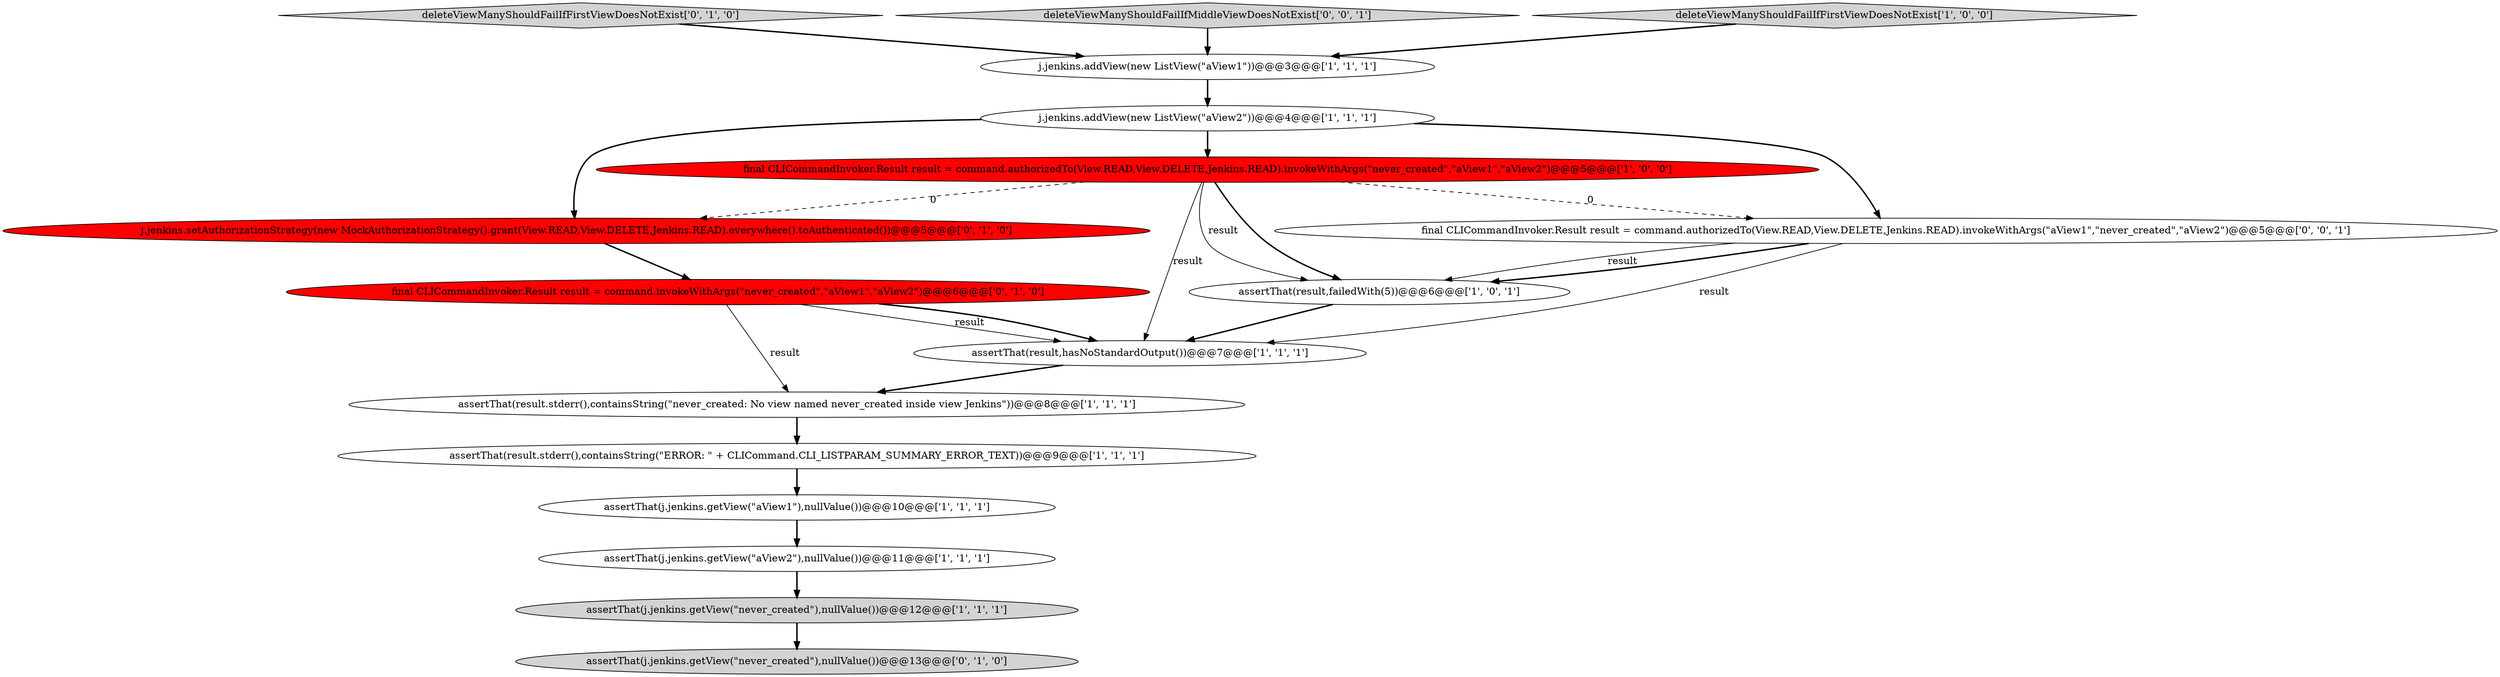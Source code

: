 digraph {
2 [style = filled, label = "assertThat(j.jenkins.getView(\"aView2\"),nullValue())@@@11@@@['1', '1', '1']", fillcolor = white, shape = ellipse image = "AAA0AAABBB1BBB"];
9 [style = filled, label = "j.jenkins.addView(new ListView(\"aView2\"))@@@4@@@['1', '1', '1']", fillcolor = white, shape = ellipse image = "AAA0AAABBB1BBB"];
1 [style = filled, label = "assertThat(j.jenkins.getView(\"never_created\"),nullValue())@@@12@@@['1', '1', '1']", fillcolor = lightgray, shape = ellipse image = "AAA0AAABBB1BBB"];
8 [style = filled, label = "assertThat(j.jenkins.getView(\"aView1\"),nullValue())@@@10@@@['1', '1', '1']", fillcolor = white, shape = ellipse image = "AAA0AAABBB1BBB"];
4 [style = filled, label = "assertThat(result,failedWith(5))@@@6@@@['1', '0', '1']", fillcolor = white, shape = ellipse image = "AAA0AAABBB1BBB"];
16 [style = filled, label = "final CLICommandInvoker.Result result = command.authorizedTo(View.READ,View.DELETE,Jenkins.READ).invokeWithArgs(\"aView1\",\"never_created\",\"aView2\")@@@5@@@['0', '0', '1']", fillcolor = white, shape = ellipse image = "AAA0AAABBB3BBB"];
3 [style = filled, label = "j.jenkins.addView(new ListView(\"aView1\"))@@@3@@@['1', '1', '1']", fillcolor = white, shape = ellipse image = "AAA0AAABBB1BBB"];
12 [style = filled, label = "final CLICommandInvoker.Result result = command.invokeWithArgs(\"never_created\",\"aView1\",\"aView2\")@@@6@@@['0', '1', '0']", fillcolor = red, shape = ellipse image = "AAA1AAABBB2BBB"];
13 [style = filled, label = "deleteViewManyShouldFailIfFirstViewDoesNotExist['0', '1', '0']", fillcolor = lightgray, shape = diamond image = "AAA0AAABBB2BBB"];
14 [style = filled, label = "assertThat(j.jenkins.getView(\"never_created\"),nullValue())@@@13@@@['0', '1', '0']", fillcolor = lightgray, shape = ellipse image = "AAA0AAABBB2BBB"];
15 [style = filled, label = "deleteViewManyShouldFailIfMiddleViewDoesNotExist['0', '0', '1']", fillcolor = lightgray, shape = diamond image = "AAA0AAABBB3BBB"];
10 [style = filled, label = "assertThat(result,hasNoStandardOutput())@@@7@@@['1', '1', '1']", fillcolor = white, shape = ellipse image = "AAA0AAABBB1BBB"];
7 [style = filled, label = "assertThat(result.stderr(),containsString(\"never_created: No view named never_created inside view Jenkins\"))@@@8@@@['1', '1', '1']", fillcolor = white, shape = ellipse image = "AAA0AAABBB1BBB"];
5 [style = filled, label = "deleteViewManyShouldFailIfFirstViewDoesNotExist['1', '0', '0']", fillcolor = lightgray, shape = diamond image = "AAA0AAABBB1BBB"];
6 [style = filled, label = "final CLICommandInvoker.Result result = command.authorizedTo(View.READ,View.DELETE,Jenkins.READ).invokeWithArgs(\"never_created\",\"aView1\",\"aView2\")@@@5@@@['1', '0', '0']", fillcolor = red, shape = ellipse image = "AAA1AAABBB1BBB"];
11 [style = filled, label = "j.jenkins.setAuthorizationStrategy(new MockAuthorizationStrategy().grant(View.READ,View.DELETE,Jenkins.READ).everywhere().toAuthenticated())@@@5@@@['0', '1', '0']", fillcolor = red, shape = ellipse image = "AAA1AAABBB2BBB"];
0 [style = filled, label = "assertThat(result.stderr(),containsString(\"ERROR: \" + CLICommand.CLI_LISTPARAM_SUMMARY_ERROR_TEXT))@@@9@@@['1', '1', '1']", fillcolor = white, shape = ellipse image = "AAA0AAABBB1BBB"];
5->3 [style = bold, label=""];
4->10 [style = bold, label=""];
9->11 [style = bold, label=""];
12->7 [style = solid, label="result"];
2->1 [style = bold, label=""];
6->11 [style = dashed, label="0"];
16->10 [style = solid, label="result"];
7->0 [style = bold, label=""];
11->12 [style = bold, label=""];
15->3 [style = bold, label=""];
10->7 [style = bold, label=""];
12->10 [style = solid, label="result"];
9->16 [style = bold, label=""];
9->6 [style = bold, label=""];
3->9 [style = bold, label=""];
6->4 [style = bold, label=""];
12->10 [style = bold, label=""];
6->16 [style = dashed, label="0"];
16->4 [style = solid, label="result"];
13->3 [style = bold, label=""];
8->2 [style = bold, label=""];
0->8 [style = bold, label=""];
6->4 [style = solid, label="result"];
1->14 [style = bold, label=""];
16->4 [style = bold, label=""];
6->10 [style = solid, label="result"];
}
